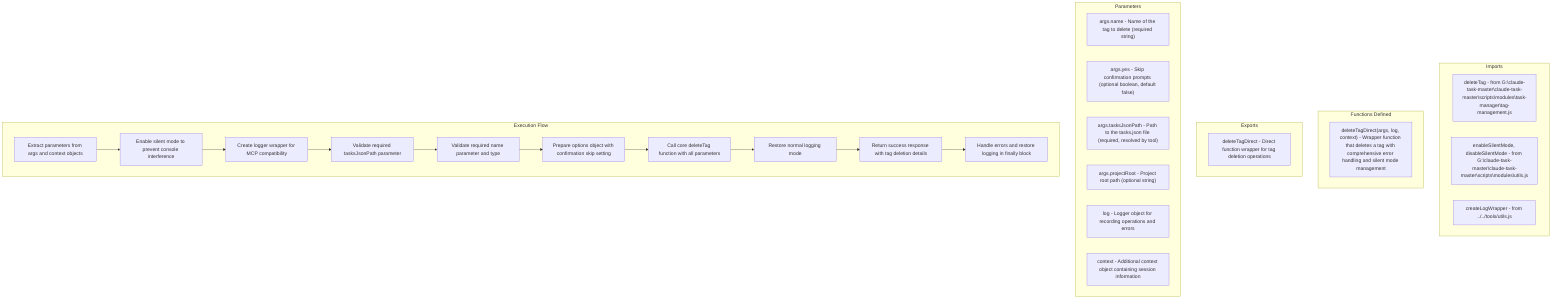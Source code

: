 flowchart TB
    subgraph "Imports"
        I1["deleteTag - from G:\claude-task-master\claude-task-master\scripts\modules\task-manager\tag-management.js"]
        I2["enableSilentMode, disableSilentMode - from G:\claude-task-master\claude-task-master\scripts\modules\utils.js"]
        I3["createLogWrapper - from ../../tools/utils.js"]
    end

    subgraph "Functions Defined"
        FU1["deleteTagDirect(args, log, context) - Wrapper function that deletes a tag with comprehensive error handling and silent mode management"]
    end

    subgraph "Exports"
        E1["deleteTagDirect - Direct function wrapper for tag deletion operations"]
    end

    subgraph "Parameters"
        P1["args.name - Name of the tag to delete (required string)"]
        P2["args.yes - Skip confirmation prompts (optional boolean, default false)"]
        P3["args.tasksJsonPath - Path to the tasks.json file (required, resolved by tool)"]
        P4["args.projectRoot - Project root path (optional string)"]
        P5["log - Logger object for recording operations and errors"]
        P6["context - Additional context object containing session information"]
    end

    subgraph "Execution Flow"
        FL1["Extract parameters from args and context objects"]
        FL2["Enable silent mode to prevent console interference"]
        FL3["Create logger wrapper for MCP compatibility"]
        FL4["Validate required tasksJsonPath parameter"]
        FL5["Validate required name parameter and type"]
        FL6["Prepare options object with confirmation skip setting"]
        FL7["Call core deleteTag function with all parameters"]
        FL8["Restore normal logging mode"]
        FL9["Return success response with tag deletion details"]
        FL10["Handle errors and restore logging in finally block"]
    end

    FL1 --> FL2
    FL2 --> FL3
    FL3 --> FL4
    FL4 --> FL5
    FL5 --> FL6
    FL6 --> FL7
    FL7 --> FL8
    FL8 --> FL9
    FL9 --> FL10